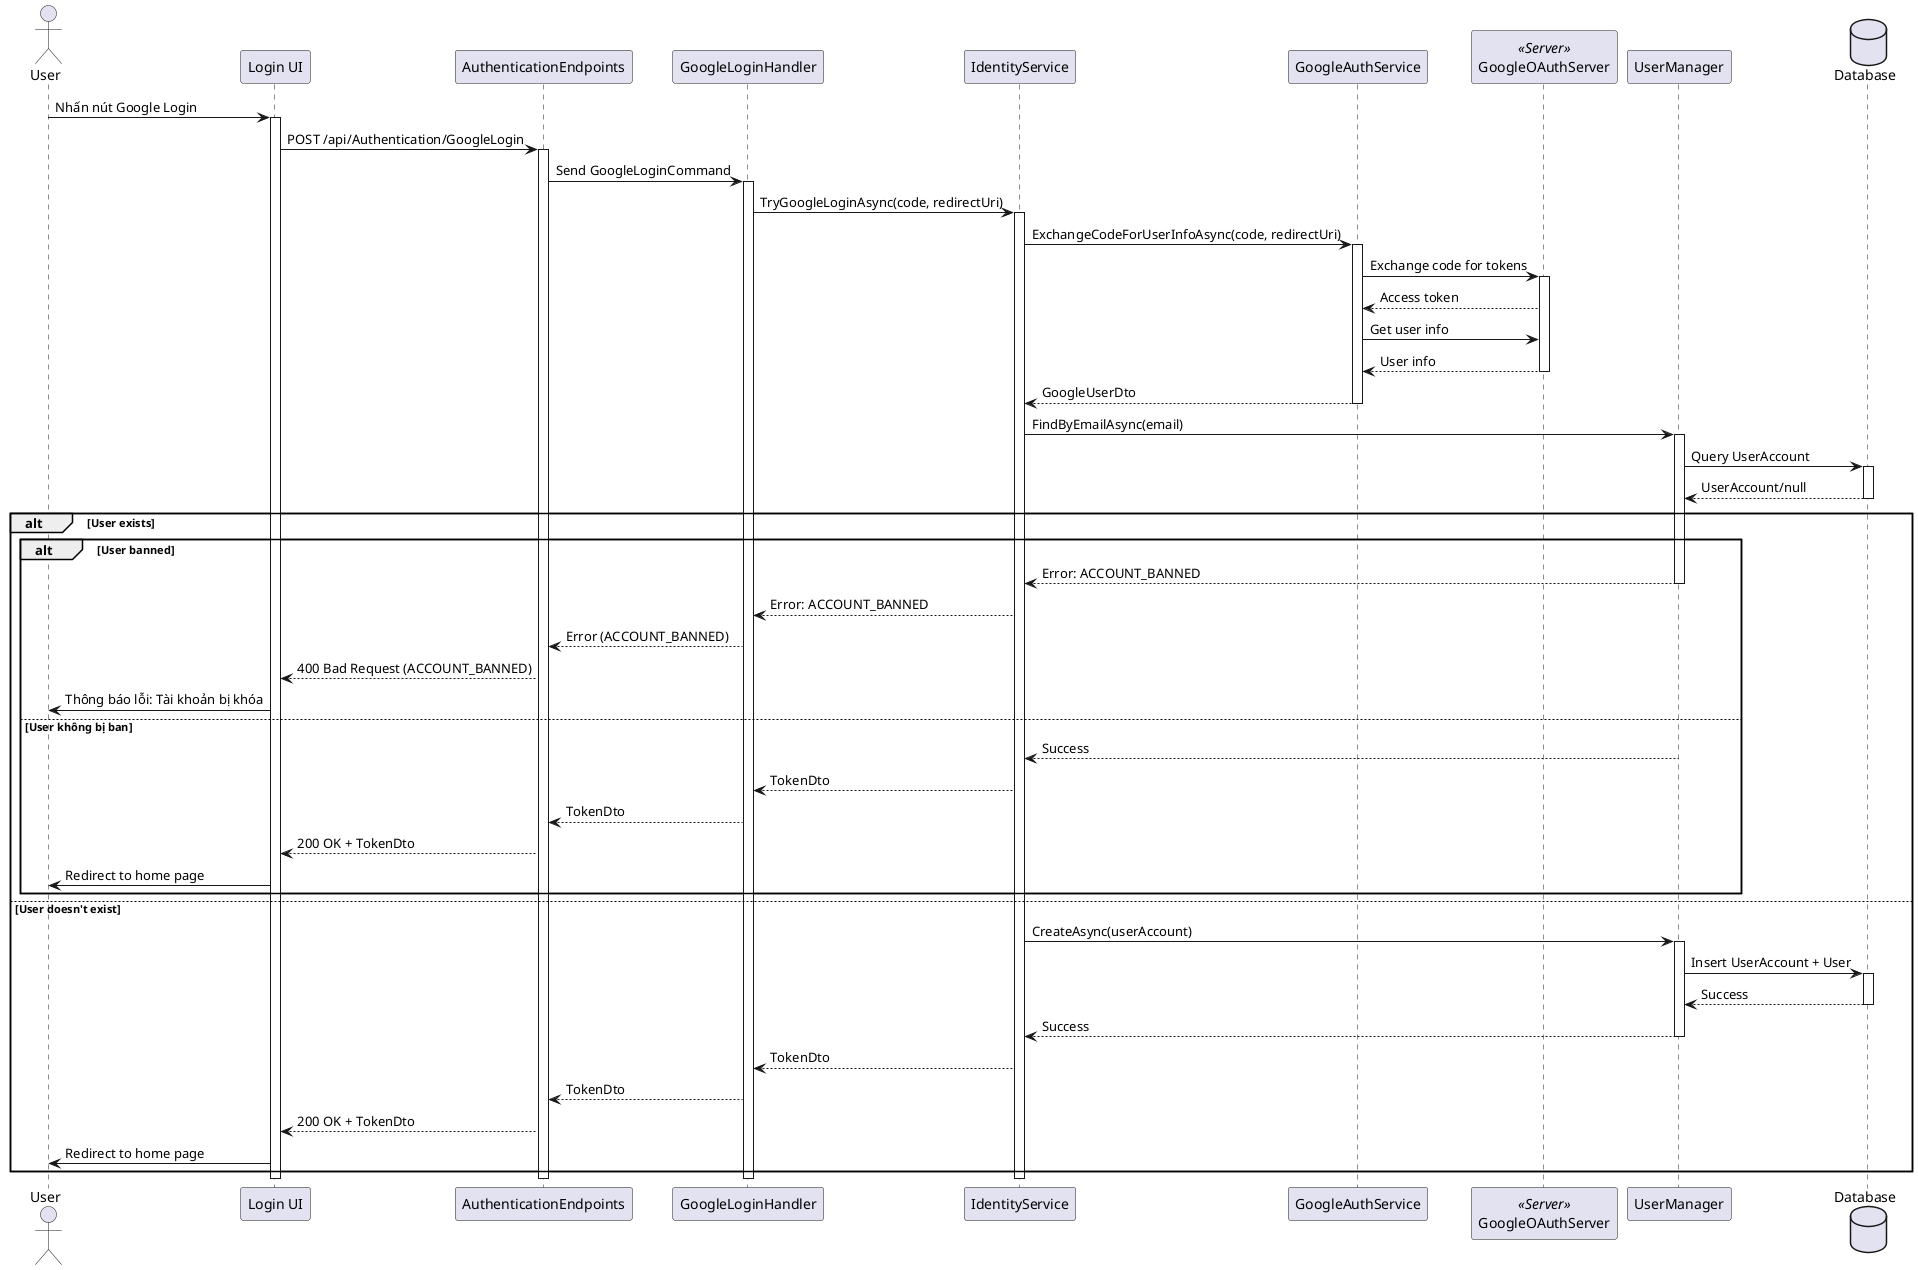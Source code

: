 @startuml
actor User
participant "Login UI" as UI
participant AuthenticationEndpoints
participant GoogleLoginHandler
participant IdentityService
participant GoogleAuthService
participant GoogleOAuthServer <<Server>>
participant UserManager
Database Database

User -> UI : Nhấn nút Google Login
activate UI
UI -> AuthenticationEndpoints : POST /api/Authentication/GoogleLogin
activate AuthenticationEndpoints
AuthenticationEndpoints -> GoogleLoginHandler : Send GoogleLoginCommand
activate GoogleLoginHandler
GoogleLoginHandler -> IdentityService : TryGoogleLoginAsync(code, redirectUri)
activate IdentityService
IdentityService -> GoogleAuthService : ExchangeCodeForUserInfoAsync(code, redirectUri)
activate GoogleAuthService
GoogleAuthService -> GoogleOAuthServer : Exchange code for tokens
activate GoogleOAuthServer
GoogleOAuthServer --> GoogleAuthService : Access token
GoogleAuthService -> GoogleOAuthServer : Get user info
GoogleOAuthServer --> GoogleAuthService : User info
deactivate GoogleOAuthServer
GoogleAuthService --> IdentityService : GoogleUserDto
deactivate GoogleAuthService
IdentityService -> UserManager : FindByEmailAsync(email)
activate UserManager
UserManager -> Database : Query UserAccount
activate Database
Database --> UserManager : UserAccount/null
deactivate Database
alt User exists
    alt User banned
        UserManager --> IdentityService : Error: ACCOUNT_BANNED
        deactivate UserManager
        IdentityService --> GoogleLoginHandler : Error: ACCOUNT_BANNED
        GoogleLoginHandler --> AuthenticationEndpoints : Error (ACCOUNT_BANNED)
        AuthenticationEndpoints --> UI : 400 Bad Request (ACCOUNT_BANNED)
        UI -> User : Thông báo lỗi: Tài khoản bị khóa
    else User không bị ban
        UserManager --> IdentityService : Success
        deactivate UserManager
        IdentityService --> GoogleLoginHandler : TokenDto
        GoogleLoginHandler --> AuthenticationEndpoints : TokenDto
        AuthenticationEndpoints --> UI : 200 OK + TokenDto
        UI -> User : Redirect to home page
    end
else User doesn't exist
    IdentityService -> UserManager : CreateAsync(userAccount)
    activate UserManager
    UserManager -> Database : Insert UserAccount + User
    activate Database
    Database --> UserManager : Success
    deactivate Database
    UserManager --> IdentityService : Success
    deactivate UserManager
    IdentityService --> GoogleLoginHandler : TokenDto
    GoogleLoginHandler --> AuthenticationEndpoints : TokenDto
    AuthenticationEndpoints --> UI : 200 OK + TokenDto
    UI -> User : Redirect to home page
end
deactivate IdentityService
deactivate GoogleLoginHandler
deactivate AuthenticationEndpoints
deactivate UI
@enduml